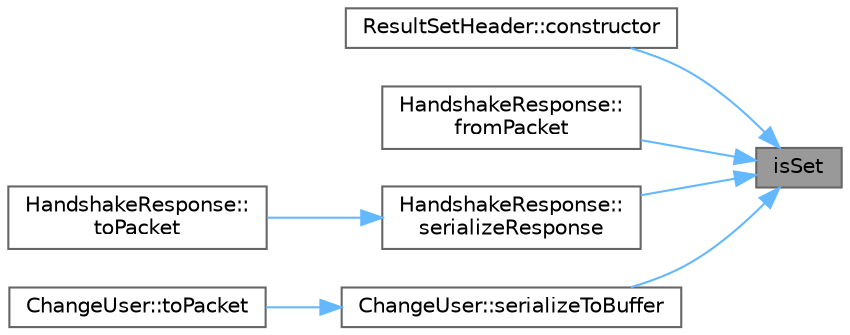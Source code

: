 digraph "isSet"
{
 // INTERACTIVE_SVG=YES
 // LATEX_PDF_SIZE
  bgcolor="transparent";
  edge [fontname=Helvetica,fontsize=10,labelfontname=Helvetica,labelfontsize=10];
  node [fontname=Helvetica,fontsize=10,shape=box,height=0.2,width=0.4];
  rankdir="RL";
  Node1 [id="Node000001",label="isSet",height=0.2,width=0.4,color="gray40", fillcolor="grey60", style="filled", fontcolor="black",tooltip=" "];
  Node1 -> Node2 [id="edge1_Node000001_Node000002",dir="back",color="steelblue1",style="solid",tooltip=" "];
  Node2 [id="Node000002",label="ResultSetHeader::constructor",height=0.2,width=0.4,color="grey40", fillcolor="white", style="filled",URL="$df/d0c/a00788_a7f37e0ea08d1ce243a7faebb4b8a1e84.html#a7f37e0ea08d1ce243a7faebb4b8a1e84",tooltip=" "];
  Node1 -> Node3 [id="edge2_Node000001_Node000003",dir="back",color="steelblue1",style="solid",tooltip=" "];
  Node3 [id="Node000003",label="HandshakeResponse::\lfromPacket",height=0.2,width=0.4,color="grey40", fillcolor="white", style="filled",URL="$d8/db4/a00760_a92c9b45c5b8a87b252ac2e20e0bdf712.html#a92c9b45c5b8a87b252ac2e20e0bdf712",tooltip=" "];
  Node1 -> Node4 [id="edge3_Node000001_Node000004",dir="back",color="steelblue1",style="solid",tooltip=" "];
  Node4 [id="Node000004",label="HandshakeResponse::\lserializeResponse",height=0.2,width=0.4,color="grey40", fillcolor="white", style="filled",URL="$d8/db4/a00760_ac773ac2d4bcae3b65429885077bbe03f.html#ac773ac2d4bcae3b65429885077bbe03f",tooltip=" "];
  Node4 -> Node5 [id="edge4_Node000004_Node000005",dir="back",color="steelblue1",style="solid",tooltip=" "];
  Node5 [id="Node000005",label="HandshakeResponse::\ltoPacket",height=0.2,width=0.4,color="grey40", fillcolor="white", style="filled",URL="$d8/db4/a00760_a087ae2c8b5162d3b7406d7ba261a6370.html#a087ae2c8b5162d3b7406d7ba261a6370",tooltip=" "];
  Node1 -> Node6 [id="edge5_Node000001_Node000006",dir="back",color="steelblue1",style="solid",tooltip=" "];
  Node6 [id="Node000006",label="ChangeUser::serializeToBuffer",height=0.2,width=0.4,color="grey40", fillcolor="white", style="filled",URL="$d5/d40/a00672_aaaa5e8b9978319232be332626ce75b23.html#aaaa5e8b9978319232be332626ce75b23",tooltip=" "];
  Node6 -> Node7 [id="edge6_Node000006_Node000007",dir="back",color="steelblue1",style="solid",tooltip=" "];
  Node7 [id="Node000007",label="ChangeUser::toPacket",height=0.2,width=0.4,color="grey40", fillcolor="white", style="filled",URL="$d5/d40/a00672_a159a540a60bdf23c3f2306f32a72621c.html#a159a540a60bdf23c3f2306f32a72621c",tooltip=" "];
}

